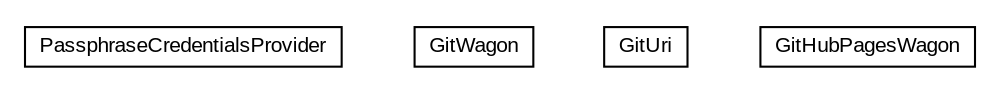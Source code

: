#!/usr/local/bin/dot
#
# Class diagram 
# Generated by UMLGraph version R5_6-24-gf6e263 (http://www.umlgraph.org/)
#

digraph G {
	edge [fontname="arial",fontsize=10,labelfontname="arial",labelfontsize=10];
	node [fontname="arial",fontsize=10,shape=plaintext];
	nodesep=0.25;
	ranksep=0.5;
	// net.trajano.wagon.git.PassphraseCredentialsProvider
	c0 [label=<<table title="net.trajano.wagon.git.PassphraseCredentialsProvider" border="0" cellborder="1" cellspacing="0" cellpadding="2" port="p" href="./PassphraseCredentialsProvider.html">
		<tr><td><table border="0" cellspacing="0" cellpadding="1">
<tr><td align="center" balign="center"> PassphraseCredentialsProvider </td></tr>
		</table></td></tr>
		</table>>, URL="./PassphraseCredentialsProvider.html", fontname="arial", fontcolor="black", fontsize=10.0];
	// net.trajano.wagon.git.GitWagon
	c1 [label=<<table title="net.trajano.wagon.git.GitWagon" border="0" cellborder="1" cellspacing="0" cellpadding="2" port="p" href="./GitWagon.html">
		<tr><td><table border="0" cellspacing="0" cellpadding="1">
<tr><td align="center" balign="center"> GitWagon </td></tr>
		</table></td></tr>
		</table>>, URL="./GitWagon.html", fontname="arial", fontcolor="black", fontsize=10.0];
	// net.trajano.wagon.git.GitUri
	c2 [label=<<table title="net.trajano.wagon.git.GitUri" border="0" cellborder="1" cellspacing="0" cellpadding="2" port="p" href="./GitUri.html">
		<tr><td><table border="0" cellspacing="0" cellpadding="1">
<tr><td align="center" balign="center"> GitUri </td></tr>
		</table></td></tr>
		</table>>, URL="./GitUri.html", fontname="arial", fontcolor="black", fontsize=10.0];
	// net.trajano.wagon.git.GitHubPagesWagon
	c3 [label=<<table title="net.trajano.wagon.git.GitHubPagesWagon" border="0" cellborder="1" cellspacing="0" cellpadding="2" port="p" href="./GitHubPagesWagon.html">
		<tr><td><table border="0" cellspacing="0" cellpadding="1">
<tr><td align="center" balign="center"> GitHubPagesWagon </td></tr>
		</table></td></tr>
		</table>>, URL="./GitHubPagesWagon.html", fontname="arial", fontcolor="black", fontsize=10.0];
}

